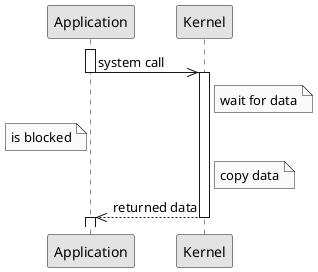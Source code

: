 @startuml
skinparam monochrome true
skinparam shadowing false
activate Application
Application->>Kernel: system call
deactivate Application
activate Kernel
Note right of Kernel: wait for data
Note left of Application: is blocked
Note right of Kernel: copy data
Kernel-->>Application: returned data
deactivate Kernel
activate Application
@enduml

